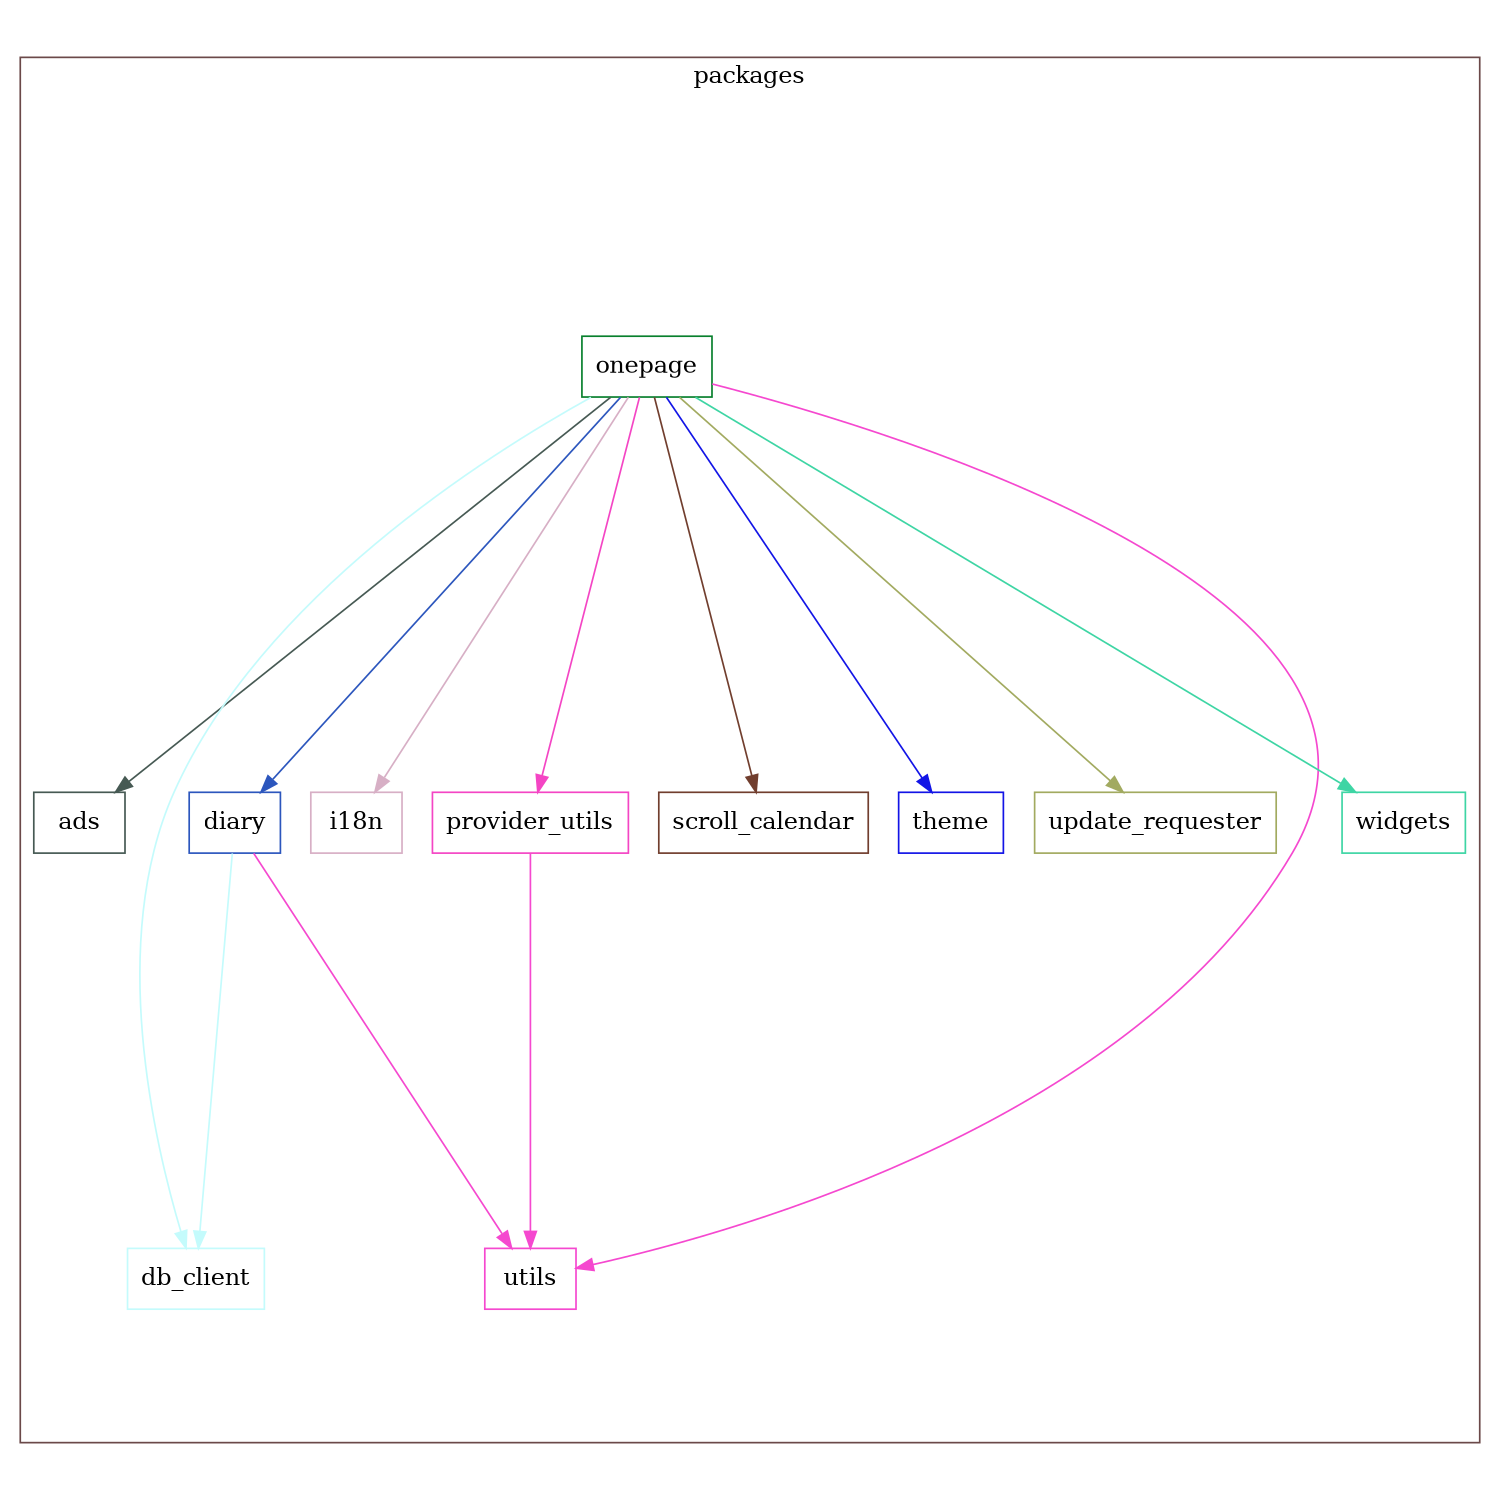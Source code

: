 digraph packages {
  size="10"; ratio=fill;
  ads [shape="box"; color="#465953"];
  db_client [shape="box"; color="#c4fbfc"];
  diary [shape="box"; color="#2c56bd"];
  i18n [shape="box"; color="#d7afc5"];
  onepage [shape="box"; color="#08802d"];
  provider_utils [shape="box"; color="#f445c4"];
  scroll_calendar [shape="box"; color="#713e2e"];
  theme [shape="box"; color="#1214e6"];
  update_requester [shape="box"; color="#a2aa60"];
  utils [shape="box"; color="#f548cf"];
  widgets [shape="box"; color="#3ed5a4"];
  diary -> db_client [style="filled"; color="#c4fbfc"];
  diary -> utils [style="filled"; color="#f548cf"];
  onepage -> ads [style="filled"; color="#465953"];
  onepage -> db_client [style="filled"; color="#c4fbfc"];
  onepage -> diary [style="filled"; color="#2c56bd"];
  onepage -> i18n [style="filled"; color="#d7afc5"];
  onepage -> provider_utils [style="filled"; color="#f445c4"];
  onepage -> scroll_calendar [style="filled"; color="#713e2e"];
  onepage -> theme [style="filled"; color="#1214e6"];
  onepage -> update_requester [style="filled"; color="#a2aa60"];
  onepage -> utils [style="filled"; color="#f548cf"];
  onepage -> widgets [style="filled"; color="#3ed5a4"];
  provider_utils -> utils [style="filled"; color="#f548cf"];
  subgraph "cluster packages" {
    label="packages";
    color="#6b4949";
    ads;
    db_client;
    diary;
    i18n;
    onepage;
    provider_utils;
    scroll_calendar;
    theme;
    update_requester;
    utils;
    widgets;
  }
}
